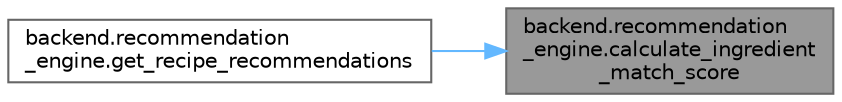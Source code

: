digraph "backend.recommendation_engine.calculate_ingredient_match_score"
{
 // LATEX_PDF_SIZE
  bgcolor="transparent";
  edge [fontname=Helvetica,fontsize=10,labelfontname=Helvetica,labelfontsize=10];
  node [fontname=Helvetica,fontsize=10,shape=box,height=0.2,width=0.4];
  rankdir="RL";
  Node1 [id="Node000001",label="backend.recommendation\l_engine.calculate_ingredient\l_match_score",height=0.2,width=0.4,color="gray40", fillcolor="grey60", style="filled", fontcolor="black",tooltip=" "];
  Node1 -> Node2 [id="edge1_Node000001_Node000002",dir="back",color="steelblue1",style="solid",tooltip=" "];
  Node2 [id="Node000002",label="backend.recommendation\l_engine.get_recipe_recommendations",height=0.2,width=0.4,color="grey40", fillcolor="white", style="filled",URL="$namespacebackend_1_1recommendation__engine.html#ad52d4a67dba38168e15d8687e3e9cabc",tooltip=" "];
}
